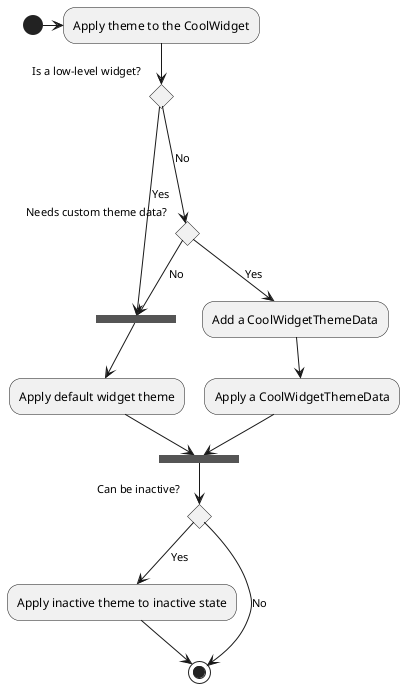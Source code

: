 @startuml apply_widget_theme_diagram
(*) -> Apply theme to the CoolWidget
if Is a low-level widget? then
--> [Yes] ===STEP1===
else
---> [No] if Needs custom theme data? then
--> [Yes] Add a CoolWidgetThemeData
--> Apply a CoolWidgetThemeData
--> ===STEP2===
else
--> [No] ===STEP1===
endif
--> Apply default widget theme
--> ===STEP2===
if Can be inactive? then
--> [Yes] Apply inactive theme to inactive state
--> (*)
else
--> [No] (*)
endif
@enduml
